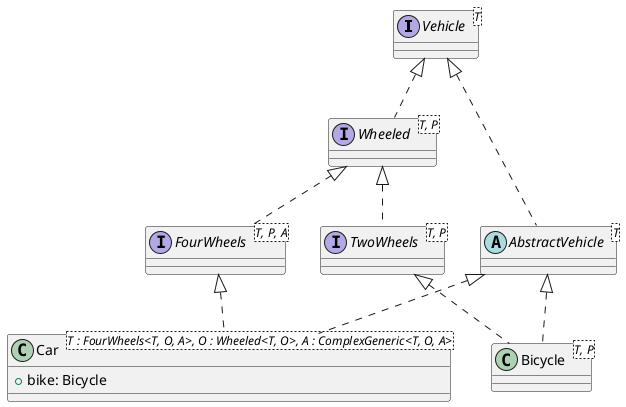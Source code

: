 @startuml
interface Vehicle<T> {
}
abstract class AbstractVehicle<T> {
}
class Bicycle<T, P> {
}
class Car<T : FourWheels<T, O, A>, O : Wheeled<T, O>, A : ComplexGeneric<T, O, A>> {
    +bike: Bicycle
}
interface FourWheels<T, P, A> {
}
interface TwoWheels<T, P> {
}
interface Wheeled<T, P> {
}
Vehicle <|.. AbstractVehicle
AbstractVehicle <|.. Bicycle
TwoWheels <|.. Bicycle
AbstractVehicle <|.. Car
FourWheels <|.. Car
Wheeled <|.. FourWheels
Wheeled <|.. TwoWheels
Vehicle <|.. Wheeled
@enduml
